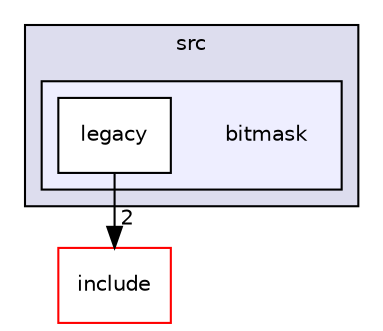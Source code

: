 digraph "bitmask" {
  compound=true
  node [ fontsize="10", fontname="Helvetica"];
  edge [ labelfontsize="10", labelfontname="Helvetica"];
  subgraph clusterdir_68267d1309a1af8e8297ef4c3efbcdba {
    graph [ bgcolor="#ddddee", pencolor="black", label="src" fontname="Helvetica", fontsize="10", URL="dir_68267d1309a1af8e8297ef4c3efbcdba.html"]
  subgraph clusterdir_8af788da82510e5633fff7e15680126e {
    graph [ bgcolor="#eeeeff", pencolor="black", label="" URL="dir_8af788da82510e5633fff7e15680126e.html"];
    dir_8af788da82510e5633fff7e15680126e [shape=plaintext label="bitmask"];
    dir_4062fe279debfdefeb9aa095b30a8908 [shape=box label="legacy" color="black" fillcolor="white" style="filled" URL="dir_4062fe279debfdefeb9aa095b30a8908.html"];
  }
  }
  dir_d44c64559bbebec7f509842c48db8b23 [shape=box label="include" fillcolor="white" style="filled" color="red" URL="dir_d44c64559bbebec7f509842c48db8b23.html"];
  dir_4062fe279debfdefeb9aa095b30a8908->dir_d44c64559bbebec7f509842c48db8b23 [headlabel="2", labeldistance=1.5 headhref="dir_000008_000005.html"];
}
